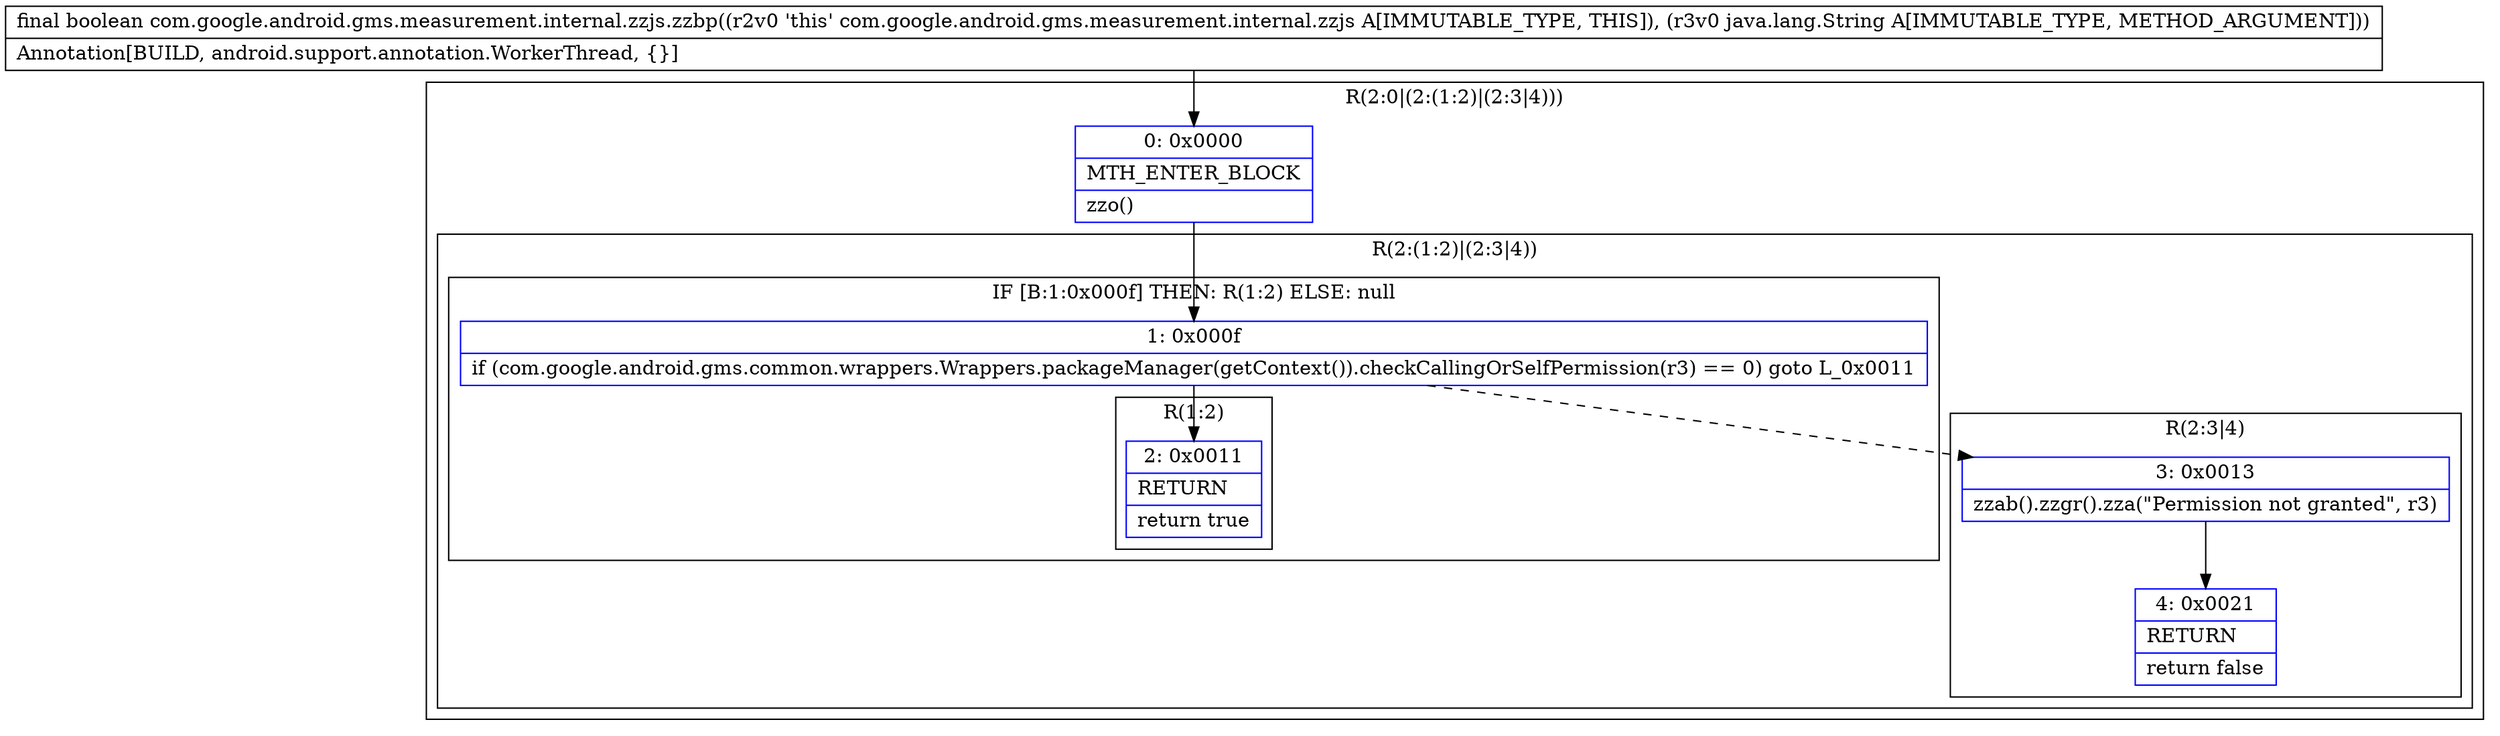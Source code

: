 digraph "CFG forcom.google.android.gms.measurement.internal.zzjs.zzbp(Ljava\/lang\/String;)Z" {
subgraph cluster_Region_1611763222 {
label = "R(2:0|(2:(1:2)|(2:3|4)))";
node [shape=record,color=blue];
Node_0 [shape=record,label="{0\:\ 0x0000|MTH_ENTER_BLOCK\l|zzo()\l}"];
subgraph cluster_Region_1652263428 {
label = "R(2:(1:2)|(2:3|4))";
node [shape=record,color=blue];
subgraph cluster_IfRegion_864606695 {
label = "IF [B:1:0x000f] THEN: R(1:2) ELSE: null";
node [shape=record,color=blue];
Node_1 [shape=record,label="{1\:\ 0x000f|if (com.google.android.gms.common.wrappers.Wrappers.packageManager(getContext()).checkCallingOrSelfPermission(r3) == 0) goto L_0x0011\l}"];
subgraph cluster_Region_350466407 {
label = "R(1:2)";
node [shape=record,color=blue];
Node_2 [shape=record,label="{2\:\ 0x0011|RETURN\l|return true\l}"];
}
}
subgraph cluster_Region_2020539603 {
label = "R(2:3|4)";
node [shape=record,color=blue];
Node_3 [shape=record,label="{3\:\ 0x0013|zzab().zzgr().zza(\"Permission not granted\", r3)\l}"];
Node_4 [shape=record,label="{4\:\ 0x0021|RETURN\l|return false\l}"];
}
}
}
MethodNode[shape=record,label="{final boolean com.google.android.gms.measurement.internal.zzjs.zzbp((r2v0 'this' com.google.android.gms.measurement.internal.zzjs A[IMMUTABLE_TYPE, THIS]), (r3v0 java.lang.String A[IMMUTABLE_TYPE, METHOD_ARGUMENT]))  | Annotation[BUILD, android.support.annotation.WorkerThread, \{\}]\l}"];
MethodNode -> Node_0;
Node_0 -> Node_1;
Node_1 -> Node_2;
Node_1 -> Node_3[style=dashed];
Node_3 -> Node_4;
}

